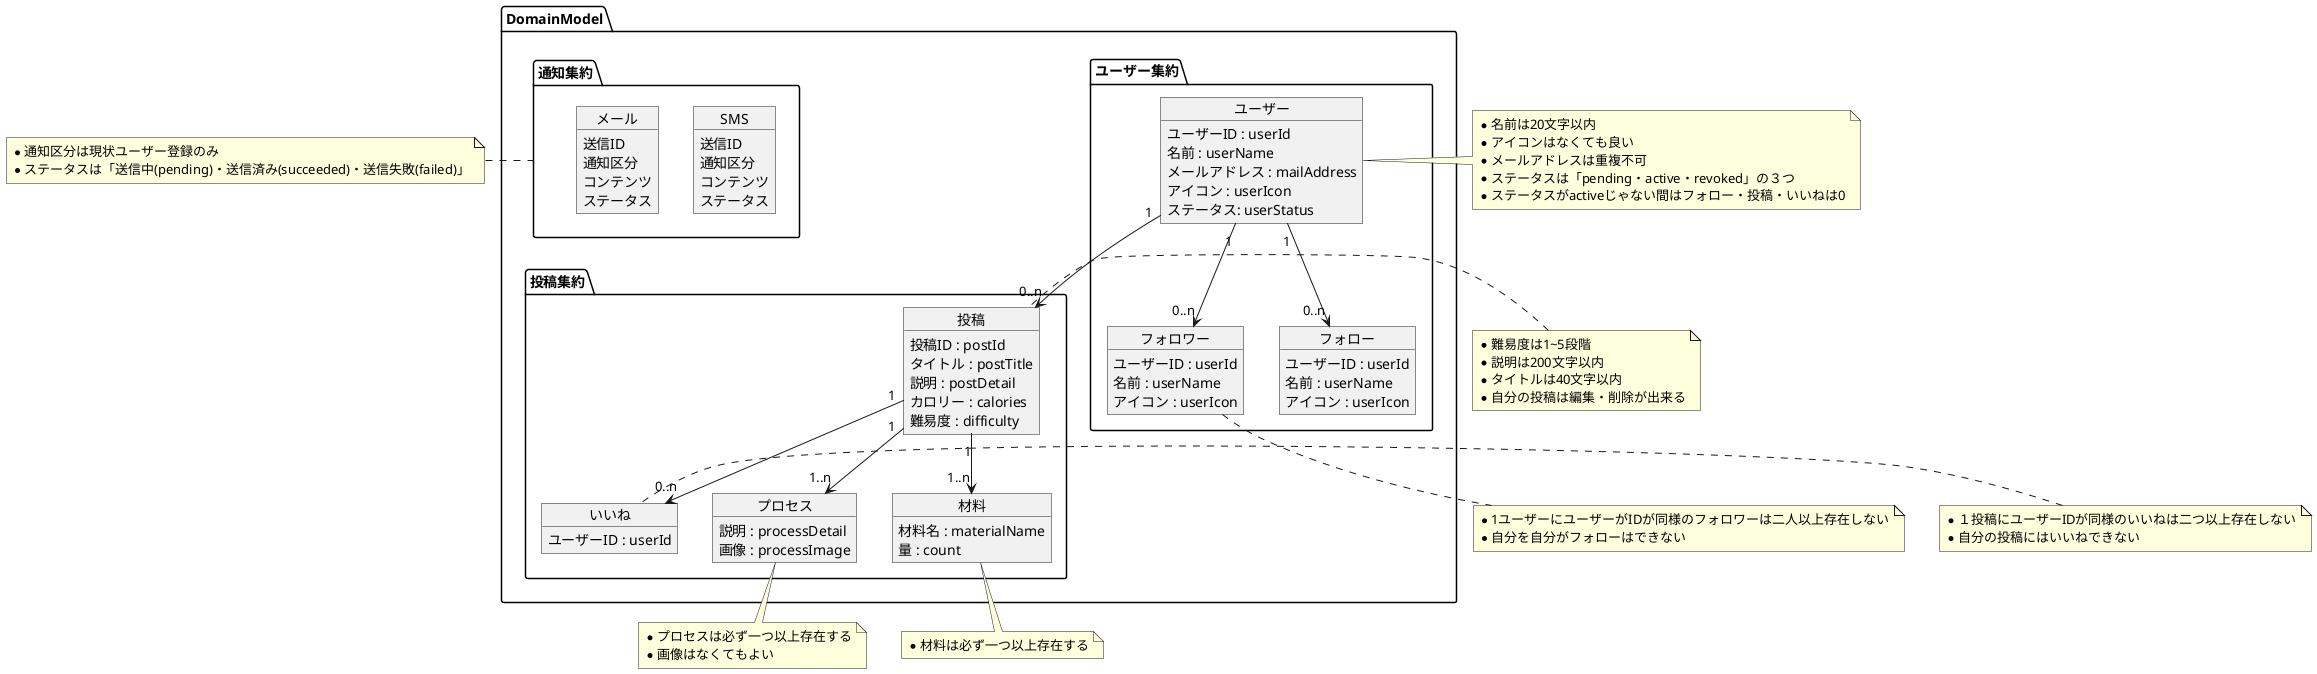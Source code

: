 @startuml
	package DomainModel {
		package ユーザー集約 {
			object ユーザー {
				ユーザーID : userId
				名前 : userName
				メールアドレス : mailAddress
				アイコン : userIcon
				ステータス: userStatus
			}
			object フォロワー {
				ユーザーID : userId
				名前 : userName
				アイコン : userIcon
			}
			object フォロー {
				ユーザーID : userId
				名前 : userName
				アイコン : userIcon
			}
		}

		package 投稿集約 {
			object 投稿 {
				投稿ID : postId
				タイトル : postTitle
				説明 : postDetail
				カロリー : calories
				難易度 : difficulty
			}
			object いいね {
				ユーザーID : userId
			}
			object プロセス {
				説明 : processDetail
				画像 : processImage
			}
			object 材料 {
				材料名 : materialName
				量 : count
			}
		}

		package 通知集約 {
			object SMS {
				送信ID
				通知区分
				コンテンツ
				ステータス
			}

			object メール {
				送信ID
				通知区分
				コンテンツ
				ステータス
			}
		}
	}
	
	note left of 通知集約
		* 通知区分は現状ユーザー登録のみ
		* ステータスは「送信中(pending)・送信済み(succeeded)・送信失敗(failed)」
	end note

	note left of いいね
		* １投稿にユーザーIDが同様のいいねは二つ以上存在しない
		* 自分の投稿にはいいねできない
	end note

	note left of 投稿
		* 難易度は1~5段階
		* 説明は200文字以内
		* タイトルは40文字以内
		* 自分の投稿は編集・削除が出来る
	end note

	note bottom of フォロワー
		* 1ユーザーにユーザーがIDが同様のフォロワーは二人以上存在しない
		* 自分を自分がフォローはできない
	end note

	note right of ユーザー
		* 名前は20文字以内
		* アイコンはなくても良い
		* メールアドレスは重複不可
		* ステータスは「pending・active・revoked」の３つ
		* ステータスがactiveじゃない間はフォロー・投稿・いいねは0
	end note

	note bottom of プロセス
		* プロセスは必ず一つ以上存在する
		* 画像はなくてもよい
	end note

	note bottom of 材料
		* 材料は必ず一つ以上存在する
	end note

	ユーザー "1" --> "0..n" フォロワー
	ユーザー "1" --> "0..n" フォロー
	ユーザー "1" --> "0..n" 投稿
	投稿 "1" --> "0..n" いいね
	投稿 "1" --> "1..n" 材料
	投稿 "1" --> "1..n" プロセス
@enduml
